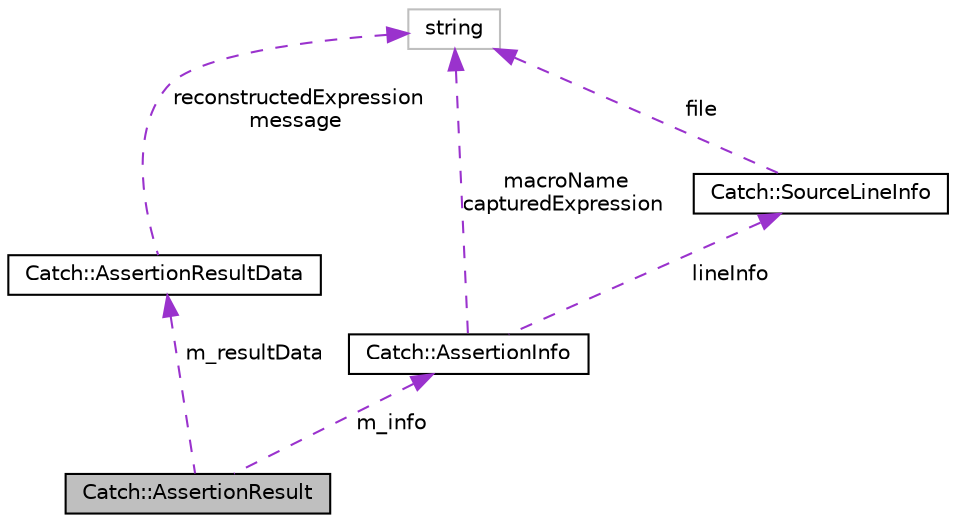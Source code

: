 digraph "Catch::AssertionResult"
{
  edge [fontname="Helvetica",fontsize="10",labelfontname="Helvetica",labelfontsize="10"];
  node [fontname="Helvetica",fontsize="10",shape=record];
  Node1 [label="Catch::AssertionResult",height=0.2,width=0.4,color="black", fillcolor="grey75", style="filled", fontcolor="black"];
  Node2 -> Node1 [dir="back",color="darkorchid3",fontsize="10",style="dashed",label=" m_resultData" ,fontname="Helvetica"];
  Node2 [label="Catch::AssertionResultData",height=0.2,width=0.4,color="black", fillcolor="white", style="filled",URL="$structCatch_1_1AssertionResultData.html"];
  Node3 -> Node2 [dir="back",color="darkorchid3",fontsize="10",style="dashed",label=" reconstructedExpression\nmessage" ,fontname="Helvetica"];
  Node3 [label="string",height=0.2,width=0.4,color="grey75", fillcolor="white", style="filled"];
  Node4 -> Node1 [dir="back",color="darkorchid3",fontsize="10",style="dashed",label=" m_info" ,fontname="Helvetica"];
  Node4 [label="Catch::AssertionInfo",height=0.2,width=0.4,color="black", fillcolor="white", style="filled",URL="$structCatch_1_1AssertionInfo.html"];
  Node5 -> Node4 [dir="back",color="darkorchid3",fontsize="10",style="dashed",label=" lineInfo" ,fontname="Helvetica"];
  Node5 [label="Catch::SourceLineInfo",height=0.2,width=0.4,color="black", fillcolor="white", style="filled",URL="$structCatch_1_1SourceLineInfo.html"];
  Node3 -> Node5 [dir="back",color="darkorchid3",fontsize="10",style="dashed",label=" file" ,fontname="Helvetica"];
  Node3 -> Node4 [dir="back",color="darkorchid3",fontsize="10",style="dashed",label=" macroName\ncapturedExpression" ,fontname="Helvetica"];
}
